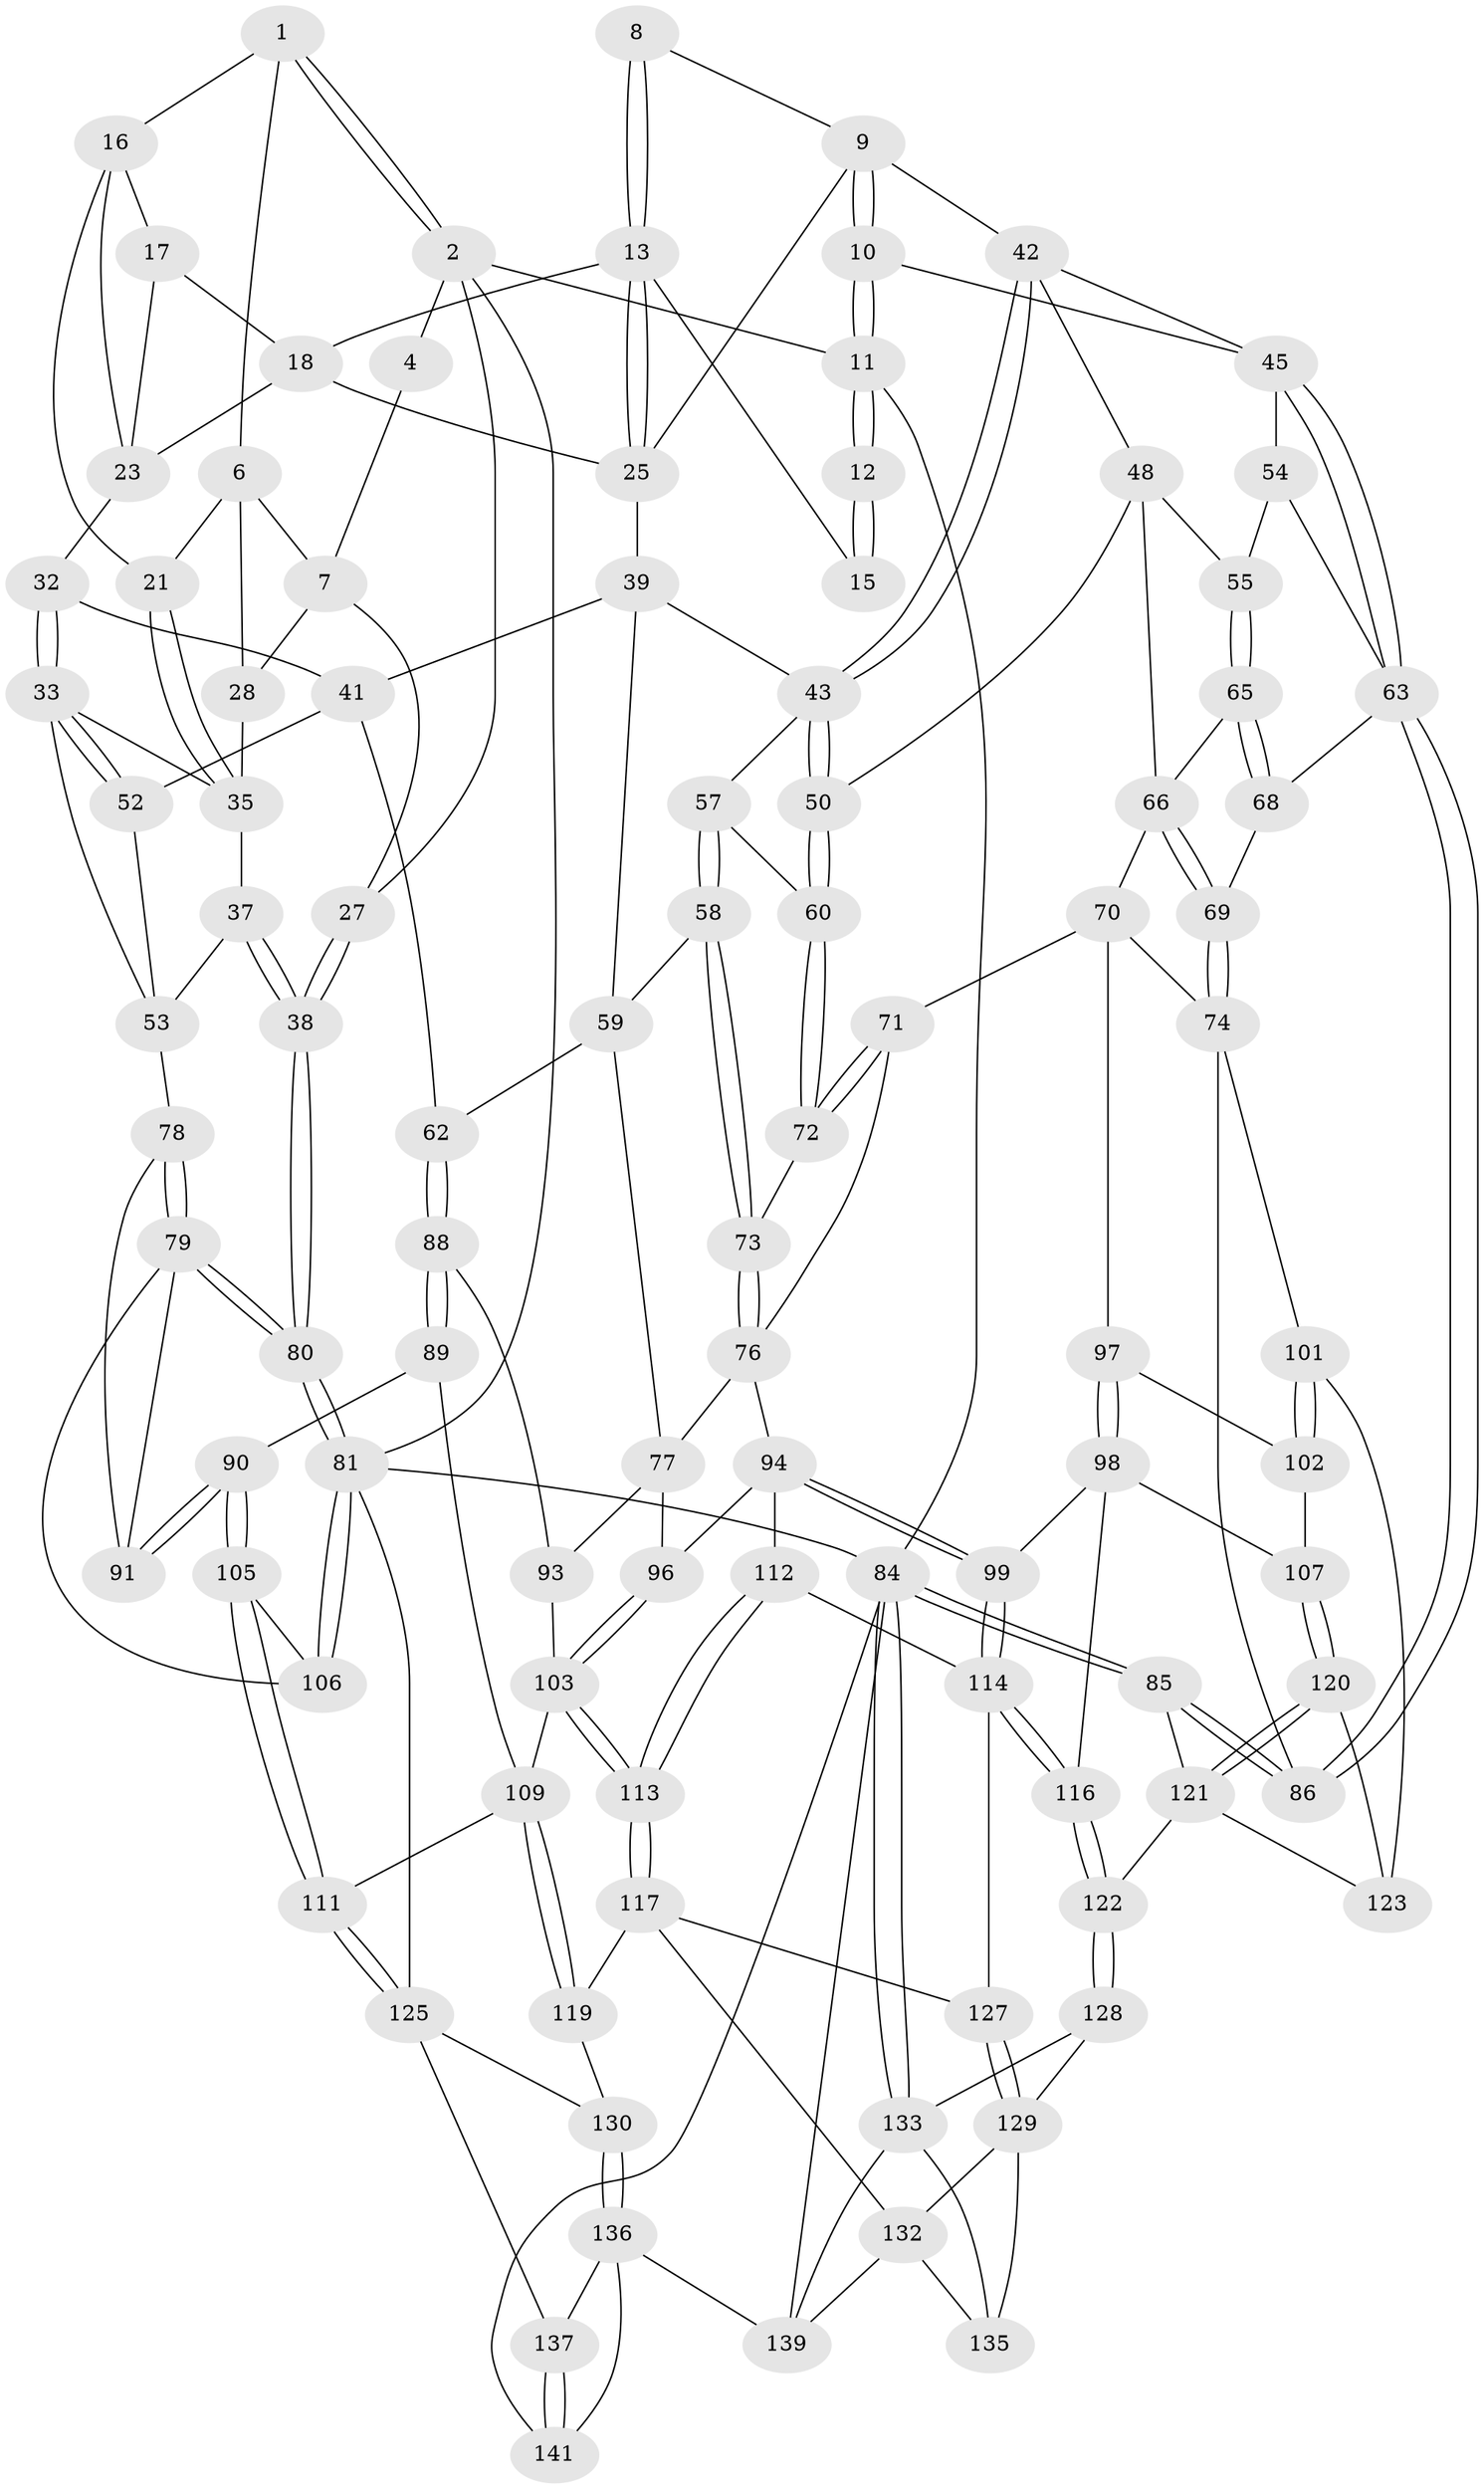 // Generated by graph-tools (version 1.1) at 2025/52/02/27/25 19:52:36]
// undirected, 100 vertices, 228 edges
graph export_dot {
graph [start="1"]
  node [color=gray90,style=filled];
  1 [pos="+0.2626491676498485+0",super="+5"];
  2 [pos="+0+0",super="+3"];
  4 [pos="+0.05565098263066315+0.05829575401767017"];
  6 [pos="+0.14177764795270587+0.08611338656980753",super="+22"];
  7 [pos="+0.09857491125754105+0.10136135075755462",super="+26"];
  8 [pos="+0.829333627444085+0.05849031553678648"];
  9 [pos="+0.8698789134655064+0.07480283341678275",super="+24"];
  10 [pos="+1+0"];
  11 [pos="+1+0"];
  12 [pos="+0.6877945801779651+0"];
  13 [pos="+0.695074996964424+0.09364375245406029",super="+14"];
  15 [pos="+0.5997134438328866+0"];
  16 [pos="+0.3273719107135452+0",super="+20"];
  17 [pos="+0.5017570579920163+0",super="+19"];
  18 [pos="+0.5410063364804331+0.10945660492466444",super="+29"];
  21 [pos="+0.26192795881319925+0.18867921679317673"];
  23 [pos="+0.3739941810535444+0.14901783202642263",super="+30"];
  25 [pos="+0.7071755591947763+0.1511538763807231",super="+31"];
  27 [pos="+0+0.20892222289417872"];
  28 [pos="+0.11896006425450348+0.22334549935524342"];
  32 [pos="+0.418902202260908+0.25661539319871063"];
  33 [pos="+0.3409957908608608+0.3284996448830681",super="+34"];
  35 [pos="+0.2584842688849617+0.2202099308243092",super="+36"];
  37 [pos="+0.12370945289037838+0.35704832011117366"];
  38 [pos="+0+0.37806865073895735"];
  39 [pos="+0.5836687875285871+0.2888805999332276",super="+40"];
  41 [pos="+0.45779344331375144+0.287873769401236",super="+51"];
  42 [pos="+0.791724652865383+0.22873856080434163",super="+47"];
  43 [pos="+0.7532351927214668+0.31952600749721105",super="+44"];
  45 [pos="+1+0.1249937256692163",super="+46"];
  48 [pos="+0.8634446662269349+0.3471797296365157",super="+49"];
  50 [pos="+0.7703674687127299+0.360552464339001"];
  52 [pos="+0.35486748495532294+0.40475019469126894"];
  53 [pos="+0.1725003550662963+0.4004073546205968",super="+56"];
  54 [pos="+0.92024533102991+0.38276916631197183"];
  55 [pos="+0.9117541812550853+0.38816532755159144"];
  57 [pos="+0.6748377256369518+0.37897119026481346"];
  58 [pos="+0.6082876478021444+0.4251870748569983"];
  59 [pos="+0.5731308497098182+0.4106466489888127",super="+61"];
  60 [pos="+0.7275402764309203+0.41635183727445"];
  62 [pos="+0.44437650144261076+0.4821527777646305"];
  63 [pos="+1+0.5624871094995416",super="+64"];
  65 [pos="+0.910427636402924+0.3900073108685285"];
  66 [pos="+0.863559325612427+0.4075128052259775",super="+67"];
  68 [pos="+0.914927309671188+0.4327762565297928"];
  69 [pos="+0.8828129674171618+0.4855976913023535"];
  70 [pos="+0.8028982812063161+0.5104618953371349",super="+75"];
  71 [pos="+0.7626722766191538+0.5060402570693671"];
  72 [pos="+0.7227716549942214+0.42466719637826394"];
  73 [pos="+0.6337593334097349+0.4466972660075622"];
  74 [pos="+0.8771297636767458+0.5161439892317418",super="+87"];
  76 [pos="+0.6623517957367394+0.5071525241905308",super="+83"];
  77 [pos="+0.5800010558477731+0.5405851846185267",super="+92"];
  78 [pos="+0.19858213026732405+0.46160984474900724"];
  79 [pos="+0+0.5295272283177541",super="+100"];
  80 [pos="+0+0.5302268423552471"];
  81 [pos="+0+0.6502962659953061",super="+82"];
  84 [pos="+1+1",super="+143"];
  85 [pos="+1+1"];
  86 [pos="+1+0.6105798910130213"];
  88 [pos="+0.43254212276602555+0.5193238840332352"];
  89 [pos="+0.2994915419749245+0.5714249315814951"];
  90 [pos="+0.2940160318915436+0.56814259871701"];
  91 [pos="+0.202680108976378+0.48218559289656987"];
  93 [pos="+0.45927651237289513+0.5756685441163282"];
  94 [pos="+0.671960336290578+0.5891901028491288",super="+95"];
  96 [pos="+0.5907602966129257+0.5795216265021741"];
  97 [pos="+0.8119088098492705+0.5734214031918644"];
  98 [pos="+0.7167870243690728+0.6168555643239768",super="+108"];
  99 [pos="+0.7010589821557032+0.6156482806663827"];
  101 [pos="+0.9303223434850563+0.6469704831266933"];
  102 [pos="+0.8179488263359276+0.5974620453649645"];
  103 [pos="+0.4750905983544765+0.6123632128515946",super="+104"];
  105 [pos="+0.14301195617093343+0.6612532681351937"];
  106 [pos="+0.1344779476479353+0.6517937278961246"];
  107 [pos="+0.8087134189800744+0.6517393442762447"];
  109 [pos="+0.33372601419512626+0.7109925968013568",super="+110"];
  111 [pos="+0.15585893058208+0.6854204161059622"];
  112 [pos="+0.5913541213995674+0.6687603873277485"];
  113 [pos="+0.5218830162533046+0.691574141315245"];
  114 [pos="+0.6997752776279502+0.6979364247762335",super="+115"];
  116 [pos="+0.7288000096155504+0.7178153858320627"];
  117 [pos="+0.5198452910802552+0.6982749380256212",super="+118"];
  119 [pos="+0.338887528996079+0.7654565671353775"];
  120 [pos="+0.8189970626336366+0.6726168889052985"];
  121 [pos="+0.811909586605199+0.7838089123446006",super="+124"];
  122 [pos="+0.775697731339114+0.7831126871281034"];
  123 [pos="+0.9239082620240033+0.6509648477422371"];
  125 [pos="+0.15829378711030134+0.7168285784888414",super="+126"];
  127 [pos="+0.64072966876327+0.7840302340156619"];
  128 [pos="+0.7193213845602473+0.8174135459218922"];
  129 [pos="+0.6463962802939186+0.8092529084632124",super="+131"];
  130 [pos="+0.22624077250563215+0.8113606632942737"];
  132 [pos="+0.4583767163146881+0.8449835079524199",super="+138"];
  133 [pos="+0.782989840800345+1",super="+134"];
  135 [pos="+0.6814010693871053+1"];
  136 [pos="+0.22472525029306717+0.814535836453408",super="+140"];
  137 [pos="+0.10749424158148077+0.8939555770670358"];
  139 [pos="+0.45109068282192477+0.8778745872540704",super="+142"];
  141 [pos="+0.22777494064981843+1"];
  1 -- 2;
  1 -- 2;
  1 -- 16;
  1 -- 6;
  2 -- 11;
  2 -- 27;
  2 -- 4;
  2 -- 81;
  4 -- 7;
  6 -- 7;
  6 -- 28;
  6 -- 21;
  7 -- 27;
  7 -- 28;
  8 -- 9;
  8 -- 13;
  8 -- 13;
  9 -- 10;
  9 -- 10;
  9 -- 42;
  9 -- 25;
  10 -- 11;
  10 -- 11;
  10 -- 45;
  11 -- 12;
  11 -- 12;
  11 -- 84;
  12 -- 15;
  12 -- 15;
  13 -- 25;
  13 -- 25;
  13 -- 18;
  13 -- 15;
  16 -- 17;
  16 -- 21;
  16 -- 23;
  17 -- 18;
  17 -- 23;
  18 -- 25;
  18 -- 23;
  21 -- 35;
  21 -- 35;
  23 -- 32;
  25 -- 39;
  27 -- 38;
  27 -- 38;
  28 -- 35;
  32 -- 33;
  32 -- 33;
  32 -- 41;
  33 -- 52;
  33 -- 52;
  33 -- 35;
  33 -- 53;
  35 -- 37;
  37 -- 38;
  37 -- 38;
  37 -- 53;
  38 -- 80;
  38 -- 80;
  39 -- 41;
  39 -- 59;
  39 -- 43;
  41 -- 52;
  41 -- 62;
  42 -- 43;
  42 -- 43;
  42 -- 48;
  42 -- 45;
  43 -- 50;
  43 -- 50;
  43 -- 57;
  45 -- 63;
  45 -- 63;
  45 -- 54;
  48 -- 55;
  48 -- 50;
  48 -- 66;
  50 -- 60;
  50 -- 60;
  52 -- 53;
  53 -- 78;
  54 -- 55;
  54 -- 63;
  55 -- 65;
  55 -- 65;
  57 -- 58;
  57 -- 58;
  57 -- 60;
  58 -- 59;
  58 -- 73;
  58 -- 73;
  59 -- 77;
  59 -- 62;
  60 -- 72;
  60 -- 72;
  62 -- 88;
  62 -- 88;
  63 -- 86;
  63 -- 86;
  63 -- 68;
  65 -- 66;
  65 -- 68;
  65 -- 68;
  66 -- 69;
  66 -- 69;
  66 -- 70;
  68 -- 69;
  69 -- 74;
  69 -- 74;
  70 -- 71;
  70 -- 97;
  70 -- 74;
  71 -- 72;
  71 -- 72;
  71 -- 76;
  72 -- 73;
  73 -- 76;
  73 -- 76;
  74 -- 101;
  74 -- 86;
  76 -- 77;
  76 -- 94;
  77 -- 96;
  77 -- 93;
  78 -- 79;
  78 -- 79;
  78 -- 91;
  79 -- 80;
  79 -- 80;
  79 -- 106;
  79 -- 91;
  80 -- 81;
  80 -- 81;
  81 -- 106;
  81 -- 106;
  81 -- 125;
  81 -- 84;
  84 -- 85;
  84 -- 85;
  84 -- 133;
  84 -- 133;
  84 -- 139;
  84 -- 141;
  85 -- 86;
  85 -- 86;
  85 -- 121;
  88 -- 89;
  88 -- 89;
  88 -- 93;
  89 -- 90;
  89 -- 109;
  90 -- 91;
  90 -- 91;
  90 -- 105;
  90 -- 105;
  93 -- 103;
  94 -- 99;
  94 -- 99;
  94 -- 96;
  94 -- 112;
  96 -- 103;
  96 -- 103;
  97 -- 98;
  97 -- 98;
  97 -- 102;
  98 -- 99;
  98 -- 107;
  98 -- 116;
  99 -- 114;
  99 -- 114;
  101 -- 102;
  101 -- 102;
  101 -- 123;
  102 -- 107;
  103 -- 113;
  103 -- 113;
  103 -- 109;
  105 -- 106;
  105 -- 111;
  105 -- 111;
  107 -- 120;
  107 -- 120;
  109 -- 119;
  109 -- 119;
  109 -- 111;
  111 -- 125;
  111 -- 125;
  112 -- 113;
  112 -- 113;
  112 -- 114;
  113 -- 117;
  113 -- 117;
  114 -- 116;
  114 -- 116;
  114 -- 127;
  116 -- 122;
  116 -- 122;
  117 -- 127;
  117 -- 132;
  117 -- 119;
  119 -- 130;
  120 -- 121;
  120 -- 121;
  120 -- 123;
  121 -- 122;
  121 -- 123;
  122 -- 128;
  122 -- 128;
  125 -- 130;
  125 -- 137;
  127 -- 129;
  127 -- 129;
  128 -- 129;
  128 -- 133;
  129 -- 132;
  129 -- 135;
  130 -- 136;
  130 -- 136;
  132 -- 139;
  132 -- 135;
  133 -- 139;
  133 -- 135;
  136 -- 137;
  136 -- 139;
  136 -- 141;
  137 -- 141;
  137 -- 141;
}
